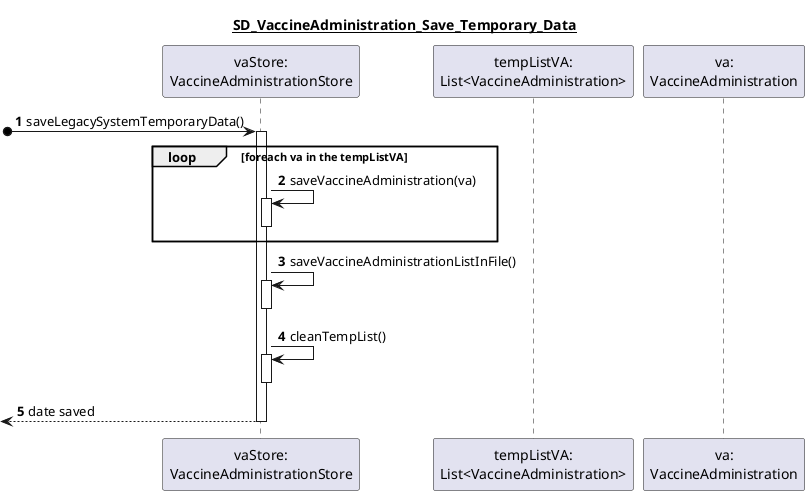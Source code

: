 @startuml
'https://plantuml.com/sequence-diagram

autonumber

title
<u>SD_VaccineAdministration_Save_Temporary_Data</u>
end title

participant "vaStore:\nVaccineAdministrationStore" as vaStore
participant "tempListVA:\nList<VaccineAdministration>" as tempListVA
participant "va:\nVaccineAdministration" as va

[o-> vaStore : saveLegacySystemTemporaryData()
activate vaStore

    loop foreach va in the tempListVA
        vaStore -> vaStore : saveVaccineAdministration(va)
        activate vaStore
        deactivate vaStore
    end

    vaStore -> vaStore : saveVaccineAdministrationListInFile()
    activate vaStore
    deactivate vaStore

    vaStore -> vaStore : cleanTempList()
    activate vaStore
    deactivate vaStore

    <-- vaStore : date saved
deactivate vaStore


@enduml